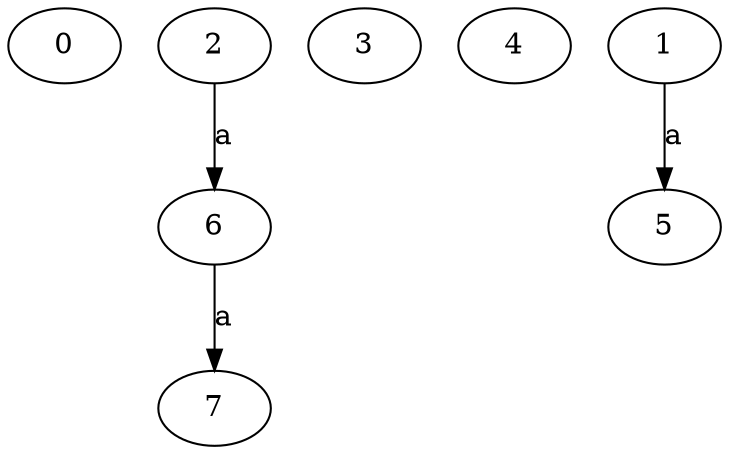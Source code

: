strict digraph  {
0;
2;
3;
4;
1;
5;
6;
7;
2 -> 6  [label=a];
1 -> 5  [label=a];
6 -> 7  [label=a];
}
